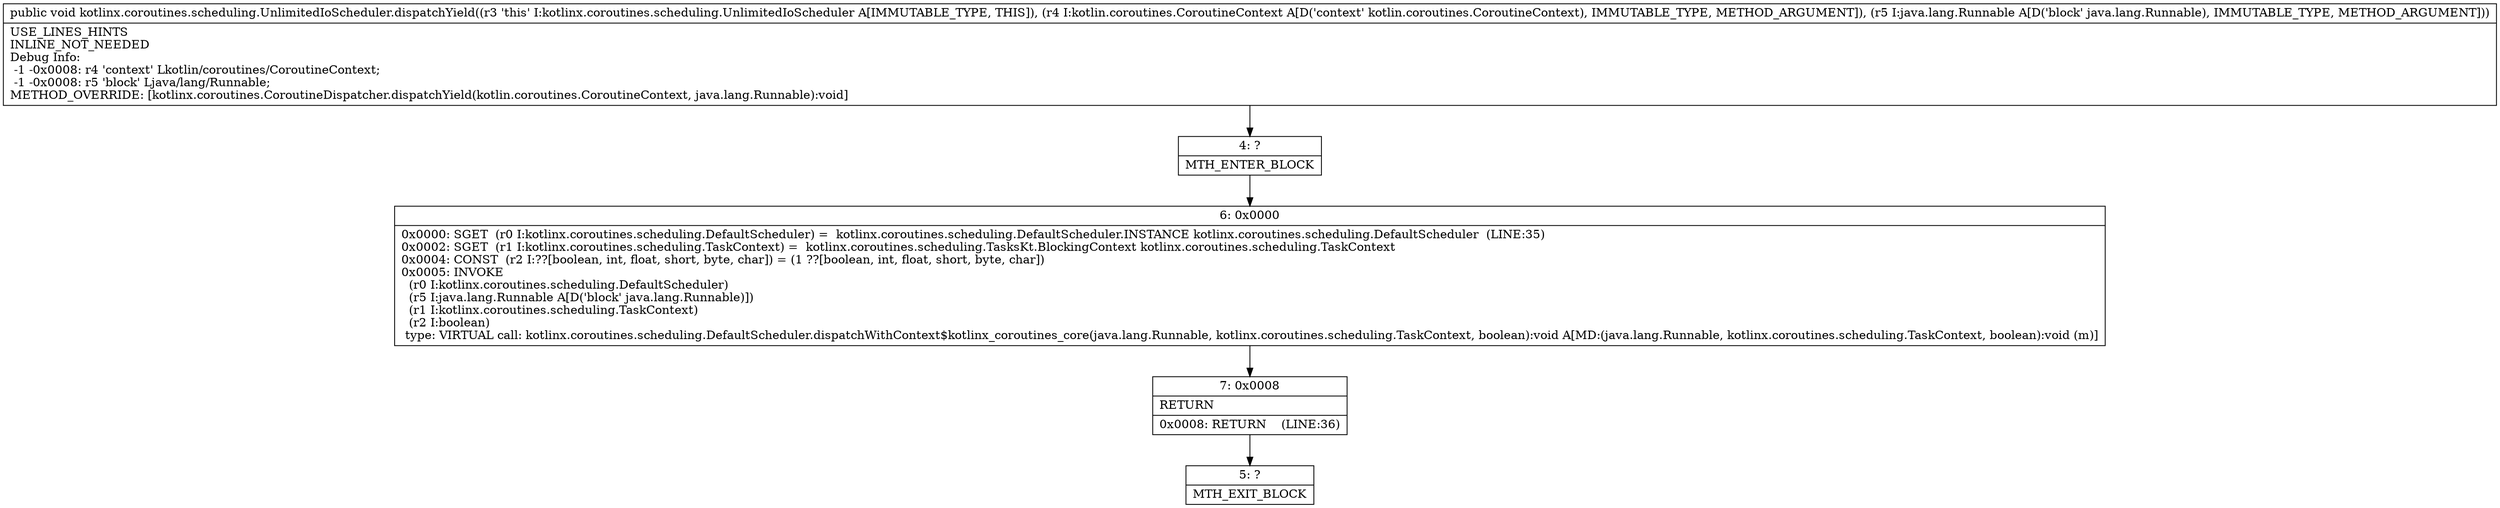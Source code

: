 digraph "CFG forkotlinx.coroutines.scheduling.UnlimitedIoScheduler.dispatchYield(Lkotlin\/coroutines\/CoroutineContext;Ljava\/lang\/Runnable;)V" {
Node_4 [shape=record,label="{4\:\ ?|MTH_ENTER_BLOCK\l}"];
Node_6 [shape=record,label="{6\:\ 0x0000|0x0000: SGET  (r0 I:kotlinx.coroutines.scheduling.DefaultScheduler) =  kotlinx.coroutines.scheduling.DefaultScheduler.INSTANCE kotlinx.coroutines.scheduling.DefaultScheduler  (LINE:35)\l0x0002: SGET  (r1 I:kotlinx.coroutines.scheduling.TaskContext) =  kotlinx.coroutines.scheduling.TasksKt.BlockingContext kotlinx.coroutines.scheduling.TaskContext \l0x0004: CONST  (r2 I:??[boolean, int, float, short, byte, char]) = (1 ??[boolean, int, float, short, byte, char]) \l0x0005: INVOKE  \l  (r0 I:kotlinx.coroutines.scheduling.DefaultScheduler)\l  (r5 I:java.lang.Runnable A[D('block' java.lang.Runnable)])\l  (r1 I:kotlinx.coroutines.scheduling.TaskContext)\l  (r2 I:boolean)\l type: VIRTUAL call: kotlinx.coroutines.scheduling.DefaultScheduler.dispatchWithContext$kotlinx_coroutines_core(java.lang.Runnable, kotlinx.coroutines.scheduling.TaskContext, boolean):void A[MD:(java.lang.Runnable, kotlinx.coroutines.scheduling.TaskContext, boolean):void (m)]\l}"];
Node_7 [shape=record,label="{7\:\ 0x0008|RETURN\l|0x0008: RETURN    (LINE:36)\l}"];
Node_5 [shape=record,label="{5\:\ ?|MTH_EXIT_BLOCK\l}"];
MethodNode[shape=record,label="{public void kotlinx.coroutines.scheduling.UnlimitedIoScheduler.dispatchYield((r3 'this' I:kotlinx.coroutines.scheduling.UnlimitedIoScheduler A[IMMUTABLE_TYPE, THIS]), (r4 I:kotlin.coroutines.CoroutineContext A[D('context' kotlin.coroutines.CoroutineContext), IMMUTABLE_TYPE, METHOD_ARGUMENT]), (r5 I:java.lang.Runnable A[D('block' java.lang.Runnable), IMMUTABLE_TYPE, METHOD_ARGUMENT]))  | USE_LINES_HINTS\lINLINE_NOT_NEEDED\lDebug Info:\l  \-1 \-0x0008: r4 'context' Lkotlin\/coroutines\/CoroutineContext;\l  \-1 \-0x0008: r5 'block' Ljava\/lang\/Runnable;\lMETHOD_OVERRIDE: [kotlinx.coroutines.CoroutineDispatcher.dispatchYield(kotlin.coroutines.CoroutineContext, java.lang.Runnable):void]\l}"];
MethodNode -> Node_4;Node_4 -> Node_6;
Node_6 -> Node_7;
Node_7 -> Node_5;
}

